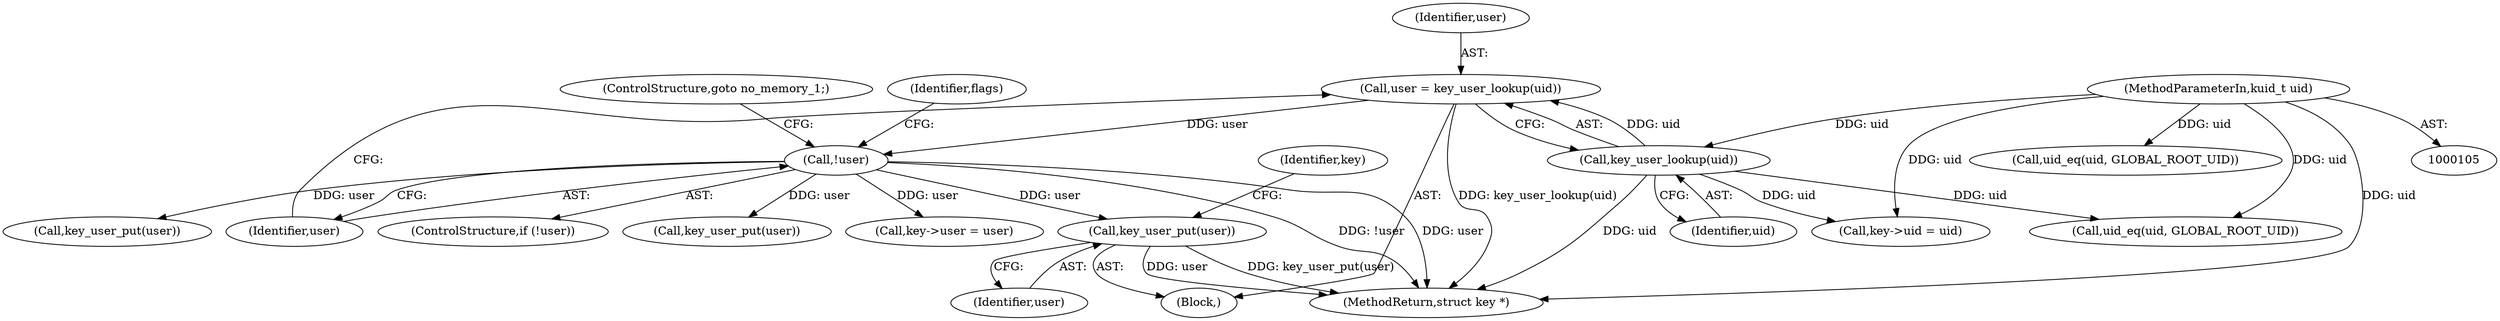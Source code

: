 digraph "0_linux_237bbd29f7a049d310d907f4b2716a7feef9abf3@pointer" {
"1000497" [label="(Call,key_user_put(user))"];
"1000173" [label="(Call,!user)"];
"1000168" [label="(Call,user = key_user_lookup(uid))"];
"1000170" [label="(Call,key_user_lookup(uid))"];
"1000108" [label="(MethodParameterIn,kuid_t uid)"];
"1000497" [label="(Call,key_user_put(user))"];
"1000175" [label="(ControlStructure,goto no_memory_1;)"];
"1000482" [label="(Call,key_user_put(user))"];
"1000315" [label="(Call,key->user = user)"];
"1000498" [label="(Identifier,user)"];
"1000108" [label="(MethodParameterIn,kuid_t uid)"];
"1000169" [label="(Identifier,user)"];
"1000500" [label="(Identifier,key)"];
"1000179" [label="(Identifier,flags)"];
"1000170" [label="(Call,key_user_lookup(uid))"];
"1000168" [label="(Call,user = key_user_lookup(uid))"];
"1000445" [label="(Call,key_user_put(user))"];
"1000174" [label="(Identifier,user)"];
"1000172" [label="(ControlStructure,if (!user))"];
"1000195" [label="(Call,uid_eq(uid, GLOBAL_ROOT_UID))"];
"1000173" [label="(Call,!user)"];
"1000186" [label="(Call,uid_eq(uid, GLOBAL_ROOT_UID))"];
"1000114" [label="(Block,)"];
"1000505" [label="(MethodReturn,struct key *)"];
"1000332" [label="(Call,key->uid = uid)"];
"1000171" [label="(Identifier,uid)"];
"1000497" -> "1000114"  [label="AST: "];
"1000497" -> "1000498"  [label="CFG: "];
"1000498" -> "1000497"  [label="AST: "];
"1000500" -> "1000497"  [label="CFG: "];
"1000497" -> "1000505"  [label="DDG: user"];
"1000497" -> "1000505"  [label="DDG: key_user_put(user)"];
"1000173" -> "1000497"  [label="DDG: user"];
"1000173" -> "1000172"  [label="AST: "];
"1000173" -> "1000174"  [label="CFG: "];
"1000174" -> "1000173"  [label="AST: "];
"1000175" -> "1000173"  [label="CFG: "];
"1000179" -> "1000173"  [label="CFG: "];
"1000173" -> "1000505"  [label="DDG: !user"];
"1000173" -> "1000505"  [label="DDG: user"];
"1000168" -> "1000173"  [label="DDG: user"];
"1000173" -> "1000315"  [label="DDG: user"];
"1000173" -> "1000445"  [label="DDG: user"];
"1000173" -> "1000482"  [label="DDG: user"];
"1000168" -> "1000114"  [label="AST: "];
"1000168" -> "1000170"  [label="CFG: "];
"1000169" -> "1000168"  [label="AST: "];
"1000170" -> "1000168"  [label="AST: "];
"1000174" -> "1000168"  [label="CFG: "];
"1000168" -> "1000505"  [label="DDG: key_user_lookup(uid)"];
"1000170" -> "1000168"  [label="DDG: uid"];
"1000170" -> "1000171"  [label="CFG: "];
"1000171" -> "1000170"  [label="AST: "];
"1000170" -> "1000505"  [label="DDG: uid"];
"1000108" -> "1000170"  [label="DDG: uid"];
"1000170" -> "1000186"  [label="DDG: uid"];
"1000170" -> "1000332"  [label="DDG: uid"];
"1000108" -> "1000105"  [label="AST: "];
"1000108" -> "1000505"  [label="DDG: uid"];
"1000108" -> "1000186"  [label="DDG: uid"];
"1000108" -> "1000195"  [label="DDG: uid"];
"1000108" -> "1000332"  [label="DDG: uid"];
}
